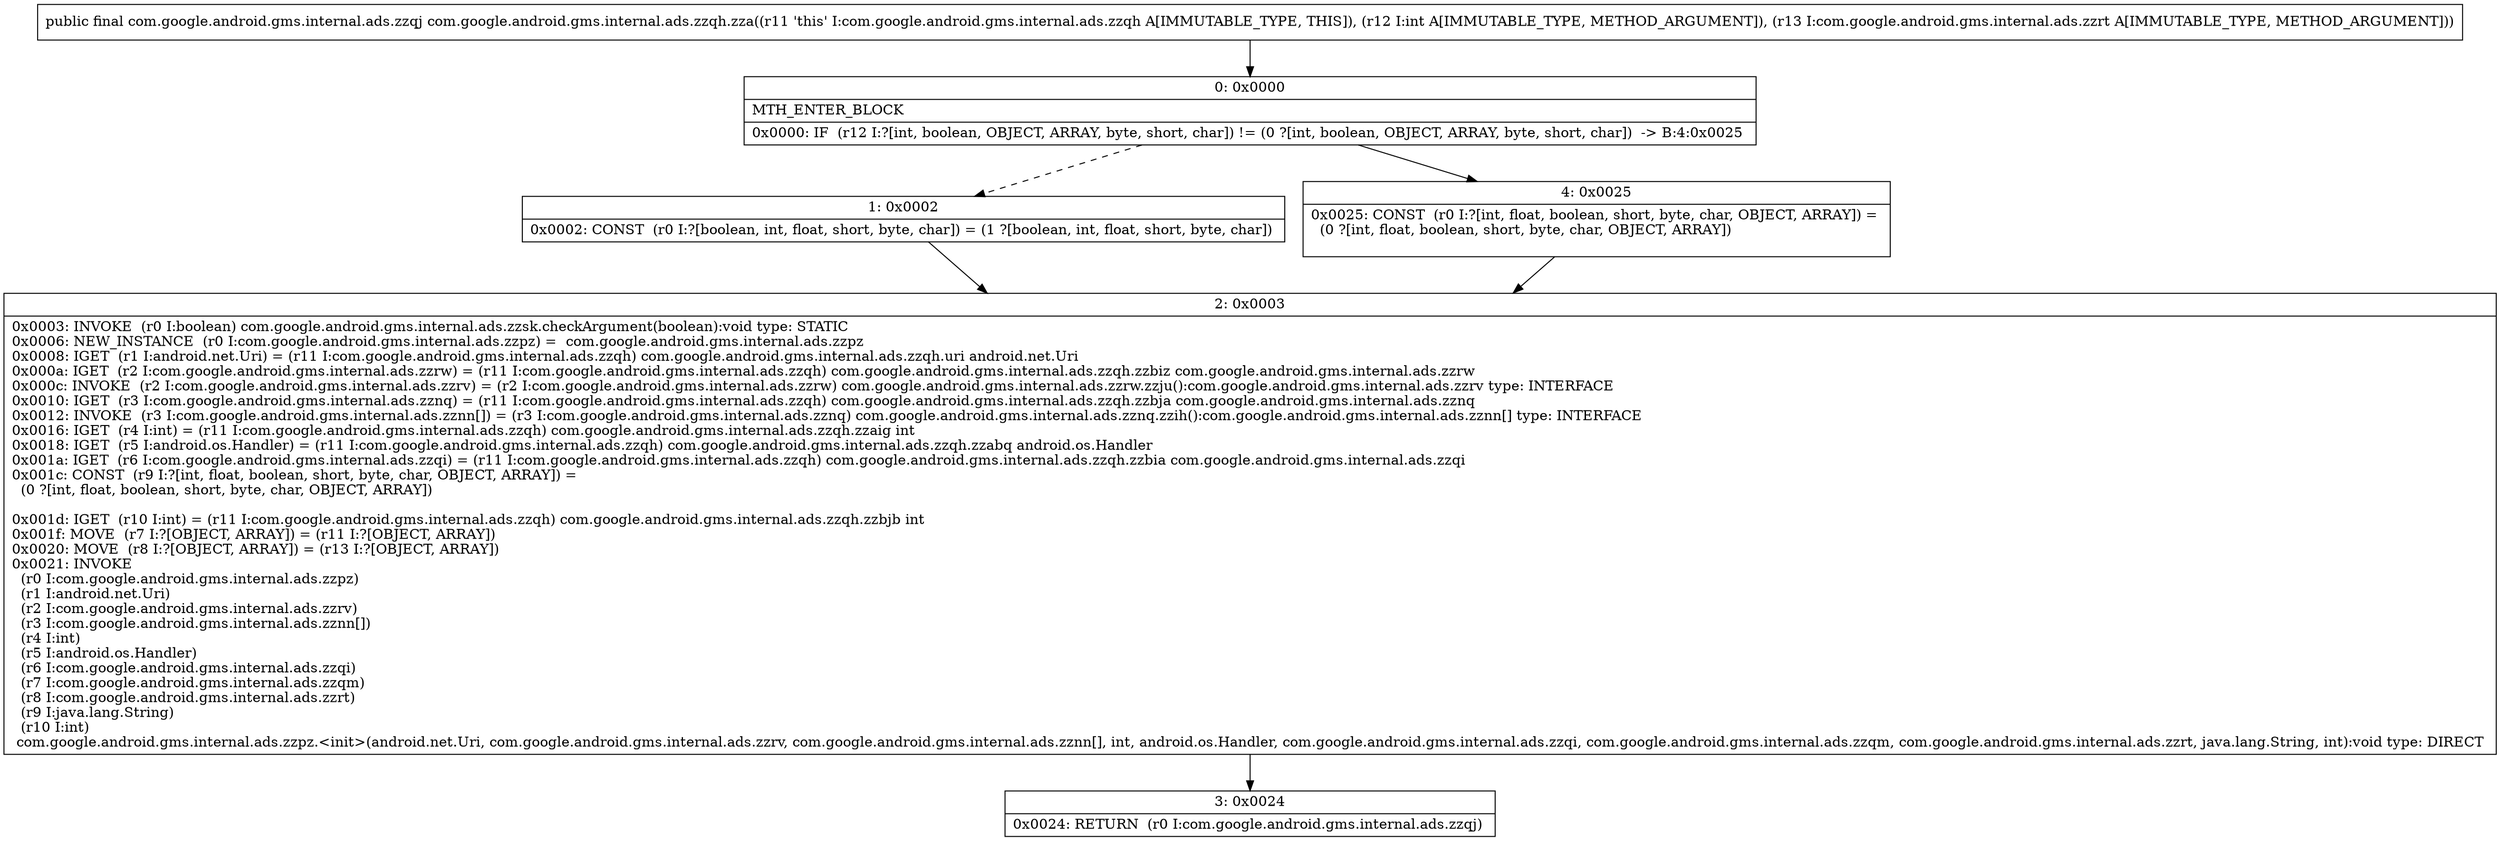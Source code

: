 digraph "CFG forcom.google.android.gms.internal.ads.zzqh.zza(ILcom\/google\/android\/gms\/internal\/ads\/zzrt;)Lcom\/google\/android\/gms\/internal\/ads\/zzqj;" {
Node_0 [shape=record,label="{0\:\ 0x0000|MTH_ENTER_BLOCK\l|0x0000: IF  (r12 I:?[int, boolean, OBJECT, ARRAY, byte, short, char]) != (0 ?[int, boolean, OBJECT, ARRAY, byte, short, char])  \-\> B:4:0x0025 \l}"];
Node_1 [shape=record,label="{1\:\ 0x0002|0x0002: CONST  (r0 I:?[boolean, int, float, short, byte, char]) = (1 ?[boolean, int, float, short, byte, char]) \l}"];
Node_2 [shape=record,label="{2\:\ 0x0003|0x0003: INVOKE  (r0 I:boolean) com.google.android.gms.internal.ads.zzsk.checkArgument(boolean):void type: STATIC \l0x0006: NEW_INSTANCE  (r0 I:com.google.android.gms.internal.ads.zzpz) =  com.google.android.gms.internal.ads.zzpz \l0x0008: IGET  (r1 I:android.net.Uri) = (r11 I:com.google.android.gms.internal.ads.zzqh) com.google.android.gms.internal.ads.zzqh.uri android.net.Uri \l0x000a: IGET  (r2 I:com.google.android.gms.internal.ads.zzrw) = (r11 I:com.google.android.gms.internal.ads.zzqh) com.google.android.gms.internal.ads.zzqh.zzbiz com.google.android.gms.internal.ads.zzrw \l0x000c: INVOKE  (r2 I:com.google.android.gms.internal.ads.zzrv) = (r2 I:com.google.android.gms.internal.ads.zzrw) com.google.android.gms.internal.ads.zzrw.zzju():com.google.android.gms.internal.ads.zzrv type: INTERFACE \l0x0010: IGET  (r3 I:com.google.android.gms.internal.ads.zznq) = (r11 I:com.google.android.gms.internal.ads.zzqh) com.google.android.gms.internal.ads.zzqh.zzbja com.google.android.gms.internal.ads.zznq \l0x0012: INVOKE  (r3 I:com.google.android.gms.internal.ads.zznn[]) = (r3 I:com.google.android.gms.internal.ads.zznq) com.google.android.gms.internal.ads.zznq.zzih():com.google.android.gms.internal.ads.zznn[] type: INTERFACE \l0x0016: IGET  (r4 I:int) = (r11 I:com.google.android.gms.internal.ads.zzqh) com.google.android.gms.internal.ads.zzqh.zzaig int \l0x0018: IGET  (r5 I:android.os.Handler) = (r11 I:com.google.android.gms.internal.ads.zzqh) com.google.android.gms.internal.ads.zzqh.zzabq android.os.Handler \l0x001a: IGET  (r6 I:com.google.android.gms.internal.ads.zzqi) = (r11 I:com.google.android.gms.internal.ads.zzqh) com.google.android.gms.internal.ads.zzqh.zzbia com.google.android.gms.internal.ads.zzqi \l0x001c: CONST  (r9 I:?[int, float, boolean, short, byte, char, OBJECT, ARRAY]) = \l  (0 ?[int, float, boolean, short, byte, char, OBJECT, ARRAY])\l \l0x001d: IGET  (r10 I:int) = (r11 I:com.google.android.gms.internal.ads.zzqh) com.google.android.gms.internal.ads.zzqh.zzbjb int \l0x001f: MOVE  (r7 I:?[OBJECT, ARRAY]) = (r11 I:?[OBJECT, ARRAY]) \l0x0020: MOVE  (r8 I:?[OBJECT, ARRAY]) = (r13 I:?[OBJECT, ARRAY]) \l0x0021: INVOKE  \l  (r0 I:com.google.android.gms.internal.ads.zzpz)\l  (r1 I:android.net.Uri)\l  (r2 I:com.google.android.gms.internal.ads.zzrv)\l  (r3 I:com.google.android.gms.internal.ads.zznn[])\l  (r4 I:int)\l  (r5 I:android.os.Handler)\l  (r6 I:com.google.android.gms.internal.ads.zzqi)\l  (r7 I:com.google.android.gms.internal.ads.zzqm)\l  (r8 I:com.google.android.gms.internal.ads.zzrt)\l  (r9 I:java.lang.String)\l  (r10 I:int)\l com.google.android.gms.internal.ads.zzpz.\<init\>(android.net.Uri, com.google.android.gms.internal.ads.zzrv, com.google.android.gms.internal.ads.zznn[], int, android.os.Handler, com.google.android.gms.internal.ads.zzqi, com.google.android.gms.internal.ads.zzqm, com.google.android.gms.internal.ads.zzrt, java.lang.String, int):void type: DIRECT \l}"];
Node_3 [shape=record,label="{3\:\ 0x0024|0x0024: RETURN  (r0 I:com.google.android.gms.internal.ads.zzqj) \l}"];
Node_4 [shape=record,label="{4\:\ 0x0025|0x0025: CONST  (r0 I:?[int, float, boolean, short, byte, char, OBJECT, ARRAY]) = \l  (0 ?[int, float, boolean, short, byte, char, OBJECT, ARRAY])\l \l}"];
MethodNode[shape=record,label="{public final com.google.android.gms.internal.ads.zzqj com.google.android.gms.internal.ads.zzqh.zza((r11 'this' I:com.google.android.gms.internal.ads.zzqh A[IMMUTABLE_TYPE, THIS]), (r12 I:int A[IMMUTABLE_TYPE, METHOD_ARGUMENT]), (r13 I:com.google.android.gms.internal.ads.zzrt A[IMMUTABLE_TYPE, METHOD_ARGUMENT])) }"];
MethodNode -> Node_0;
Node_0 -> Node_1[style=dashed];
Node_0 -> Node_4;
Node_1 -> Node_2;
Node_2 -> Node_3;
Node_4 -> Node_2;
}

